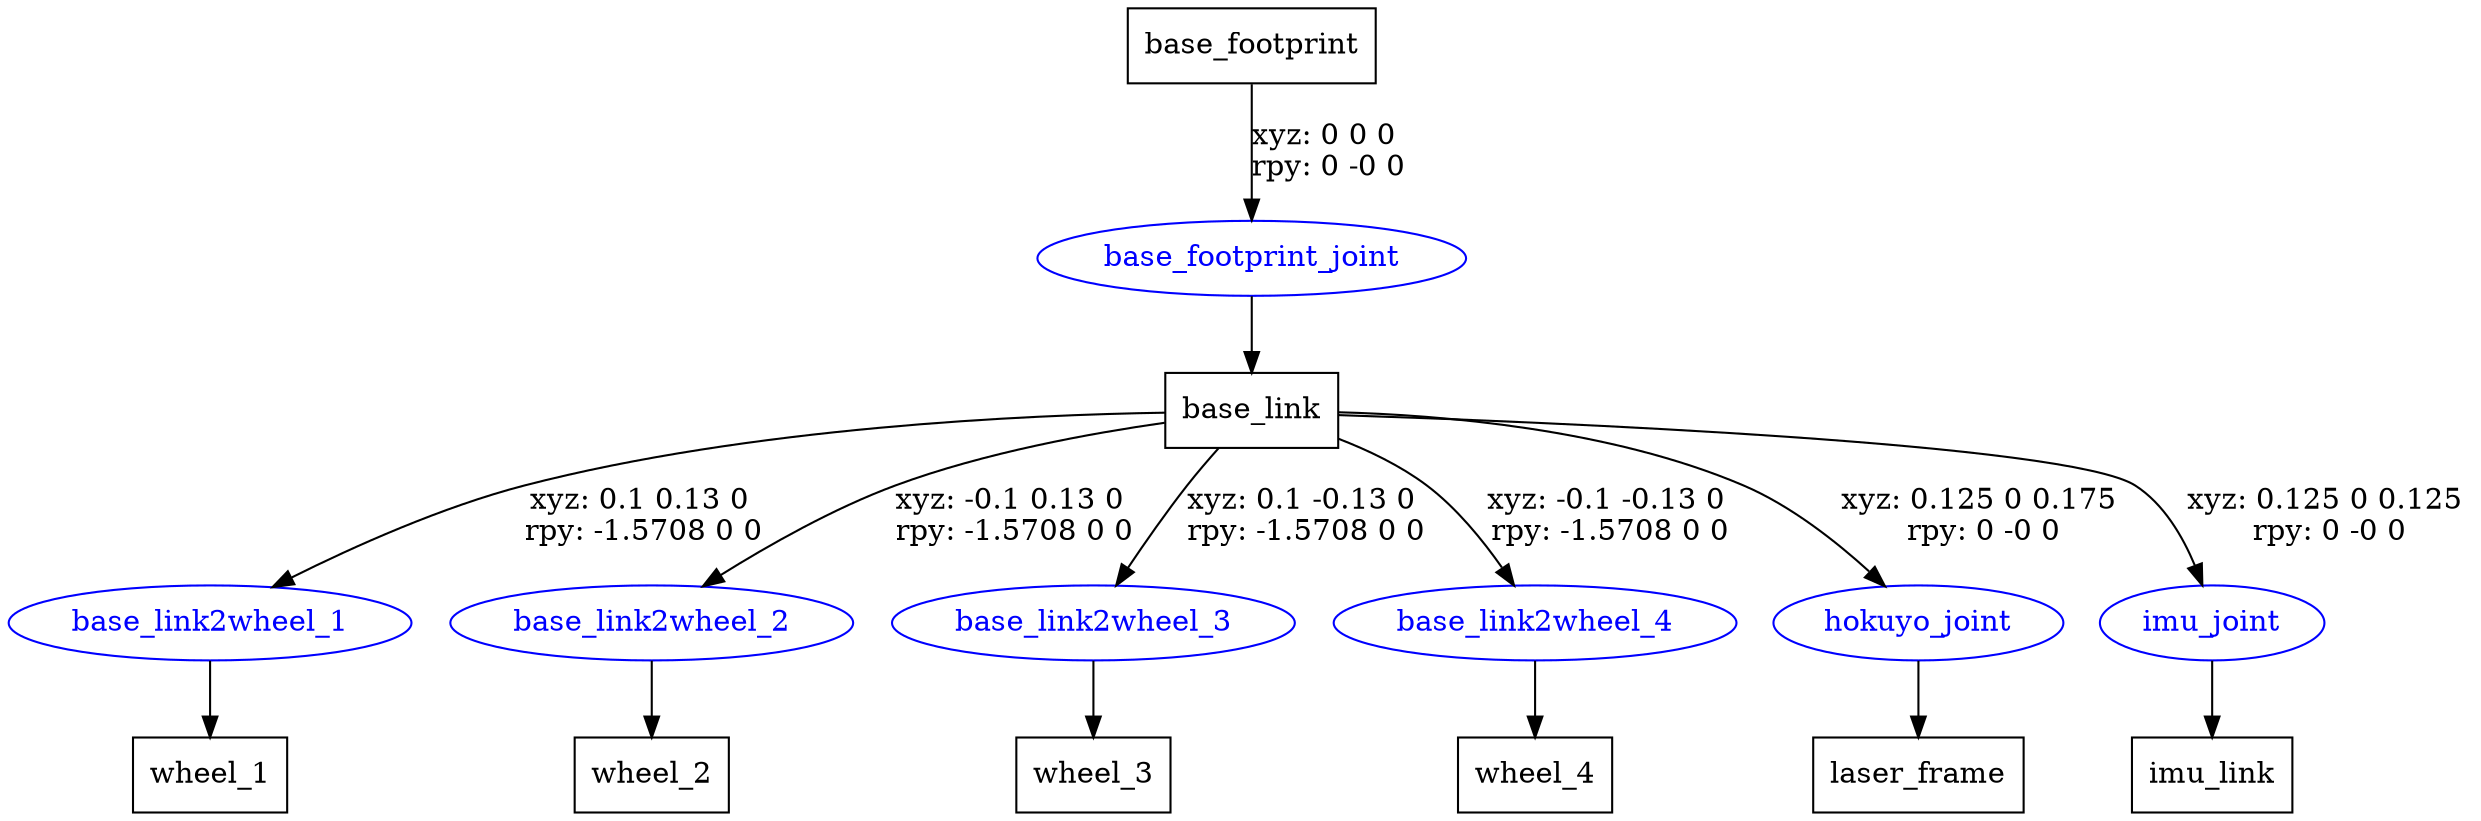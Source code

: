 digraph G {
node [shape=box];
"base_footprint" [label="base_footprint"];
"base_link" [label="base_link"];
"wheel_1" [label="wheel_1"];
"wheel_2" [label="wheel_2"];
"wheel_3" [label="wheel_3"];
"wheel_4" [label="wheel_4"];
"laser_frame" [label="laser_frame"];
"imu_link" [label="imu_link"];
node [shape=ellipse, color=blue, fontcolor=blue];
"base_footprint" -> "base_footprint_joint" [label="xyz: 0 0 0 \nrpy: 0 -0 0"]
"base_footprint_joint" -> "base_link"
"base_link" -> "base_link2wheel_1" [label="xyz: 0.1 0.13 0 \nrpy: -1.5708 0 0"]
"base_link2wheel_1" -> "wheel_1"
"base_link" -> "base_link2wheel_2" [label="xyz: -0.1 0.13 0 \nrpy: -1.5708 0 0"]
"base_link2wheel_2" -> "wheel_2"
"base_link" -> "base_link2wheel_3" [label="xyz: 0.1 -0.13 0 \nrpy: -1.5708 0 0"]
"base_link2wheel_3" -> "wheel_3"
"base_link" -> "base_link2wheel_4" [label="xyz: -0.1 -0.13 0 \nrpy: -1.5708 0 0"]
"base_link2wheel_4" -> "wheel_4"
"base_link" -> "hokuyo_joint" [label="xyz: 0.125 0 0.175 \nrpy: 0 -0 0"]
"hokuyo_joint" -> "laser_frame"
"base_link" -> "imu_joint" [label="xyz: 0.125 0 0.125 \nrpy: 0 -0 0"]
"imu_joint" -> "imu_link"
}
